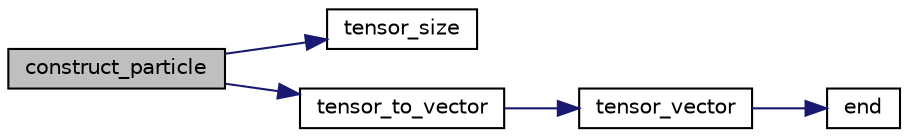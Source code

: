 digraph "construct_particle"
{
 // INTERACTIVE_SVG=YES
 // LATEX_PDF_SIZE
  edge [fontname="Helvetica",fontsize="10",labelfontname="Helvetica",labelfontsize="10"];
  node [fontname="Helvetica",fontsize="10",shape=record];
  rankdir="LR";
  Node1 [label="construct_particle",height=0.2,width=0.4,color="black", fillcolor="grey75", style="filled", fontcolor="black",tooltip=" "];
  Node1 -> Node2 [color="midnightblue",fontsize="10",style="solid",fontname="Helvetica"];
  Node2 [label="tensor_size",height=0.2,width=0.4,color="black", fillcolor="white", style="filled",URL="$typecasting_8cxx.html#a080c0dde93a7b634e36c7b7f41ade0ed",tooltip=" "];
  Node1 -> Node3 [color="midnightblue",fontsize="10",style="solid",fontname="Helvetica"];
  Node3 [label="tensor_to_vector",height=0.2,width=0.4,color="black", fillcolor="white", style="filled",URL="$vector__cast_8h.html#a9888ed684385b240692f6cb6e4c6b82e",tooltip=" "];
  Node3 -> Node4 [color="midnightblue",fontsize="10",style="solid",fontname="Helvetica"];
  Node4 [label="tensor_vector",height=0.2,width=0.4,color="black", fillcolor="white", style="filled",URL="$vector__cast_8h.html#adc5ffd895fb49094059fd9dc0af67de9",tooltip=" "];
  Node4 -> Node5 [color="midnightblue",fontsize="10",style="solid",fontname="Helvetica"];
  Node5 [label="end",height=0.2,width=0.4,color="black", fillcolor="white", style="filled",URL="$_3name_4_8h.html#a64e9fa75beda50a9e8400ee0d4e61984",tooltip=" "];
}
